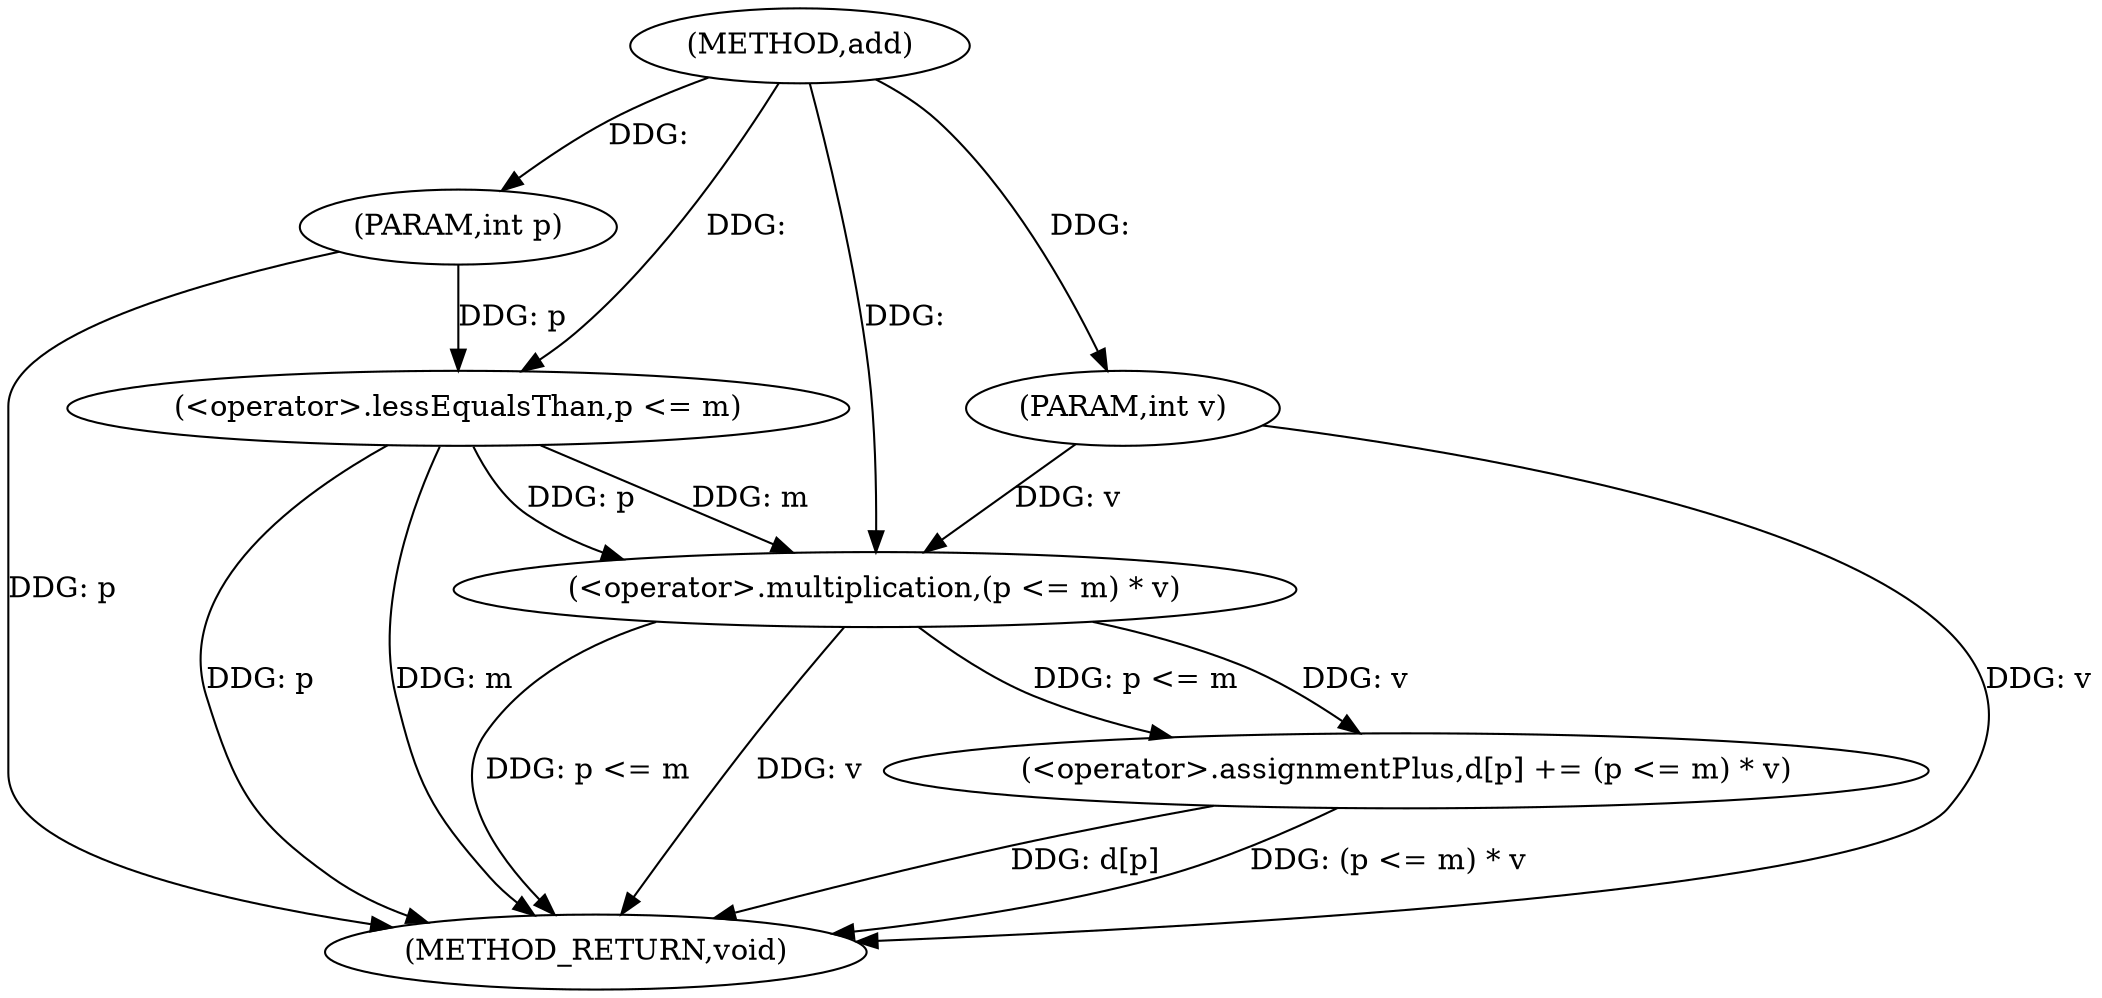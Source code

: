 digraph "add" {  
"1000101" [label = "(METHOD,add)" ]
"1000114" [label = "(METHOD_RETURN,void)" ]
"1000102" [label = "(PARAM,int p)" ]
"1000103" [label = "(PARAM,int v)" ]
"1000105" [label = "(<operator>.assignmentPlus,d[p] += (p <= m) * v)" ]
"1000109" [label = "(<operator>.multiplication,(p <= m) * v)" ]
"1000110" [label = "(<operator>.lessEqualsThan,p <= m)" ]
  "1000102" -> "1000114"  [ label = "DDG: p"] 
  "1000103" -> "1000114"  [ label = "DDG: v"] 
  "1000105" -> "1000114"  [ label = "DDG: d[p]"] 
  "1000110" -> "1000114"  [ label = "DDG: p"] 
  "1000109" -> "1000114"  [ label = "DDG: p <= m"] 
  "1000109" -> "1000114"  [ label = "DDG: v"] 
  "1000105" -> "1000114"  [ label = "DDG: (p <= m) * v"] 
  "1000110" -> "1000114"  [ label = "DDG: m"] 
  "1000101" -> "1000102"  [ label = "DDG: "] 
  "1000101" -> "1000103"  [ label = "DDG: "] 
  "1000109" -> "1000105"  [ label = "DDG: p <= m"] 
  "1000109" -> "1000105"  [ label = "DDG: v"] 
  "1000110" -> "1000109"  [ label = "DDG: m"] 
  "1000110" -> "1000109"  [ label = "DDG: p"] 
  "1000103" -> "1000109"  [ label = "DDG: v"] 
  "1000101" -> "1000109"  [ label = "DDG: "] 
  "1000102" -> "1000110"  [ label = "DDG: p"] 
  "1000101" -> "1000110"  [ label = "DDG: "] 
}
